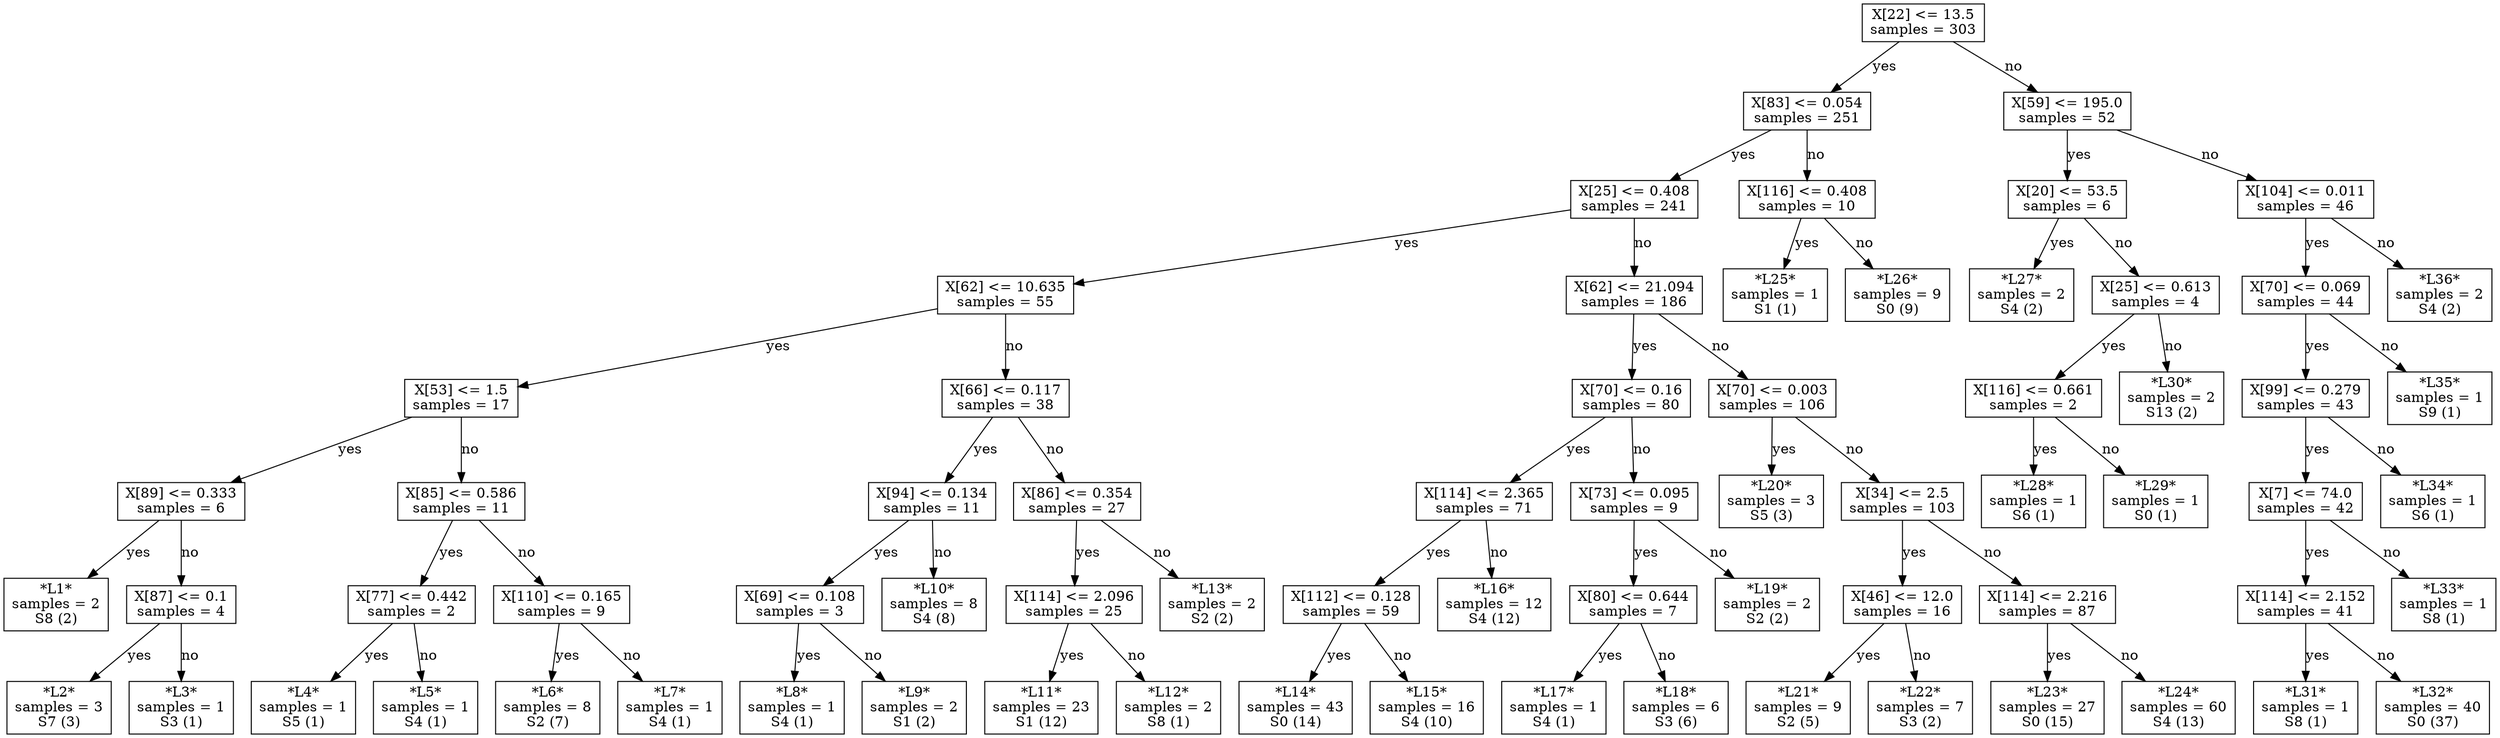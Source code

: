 digraph Tree {
node [shape=box] ;
0 [label="X[22] <= 13.5\nsamples = 303\n"] ;
1 [label="X[83] <= 0.054\nsamples = 251\n"] ;
0 -> 1 [label="yes"];
2 [label="X[25] <= 0.408\nsamples = 241\n"] ;
1 -> 2 [label="yes"];
3 [label="X[62] <= 10.635\nsamples = 55\n"] ;
2 -> 3 [label="yes"];
4 [label="X[53] <= 1.5\nsamples = 17\n"] ;
3 -> 4 [label="yes"];
5 [label="X[89] <= 0.333\nsamples = 6\n"] ;
4 -> 5 [label="yes"];
6 [label="*L1*\nsamples = 2\nS8 (2)\n"] ;
5 -> 6 [label="yes"];
7 [label="X[87] <= 0.1\nsamples = 4\n"] ;
5 -> 7 [label="no"];
8 [label="*L2*\nsamples = 3\nS7 (3)\n"] ;
7 -> 8 [label="yes"];
9 [label="*L3*\nsamples = 1\nS3 (1)\n"] ;
7 -> 9 [label="no"];
10 [label="X[85] <= 0.586\nsamples = 11\n"] ;
4 -> 10 [label="no"];
11 [label="X[77] <= 0.442\nsamples = 2\n"] ;
10 -> 11 [label="yes"];
12 [label="*L4*\nsamples = 1\nS5 (1)\n"] ;
11 -> 12 [label="yes"];
13 [label="*L5*\nsamples = 1\nS4 (1)\n"] ;
11 -> 13 [label="no"];
14 [label="X[110] <= 0.165\nsamples = 9\n"] ;
10 -> 14 [label="no"];
15 [label="*L6*\nsamples = 8\nS2 (7)\n"] ;
14 -> 15 [label="yes"];
16 [label="*L7*\nsamples = 1\nS4 (1)\n"] ;
14 -> 16 [label="no"];
17 [label="X[66] <= 0.117\nsamples = 38\n"] ;
3 -> 17 [label="no"];
18 [label="X[94] <= 0.134\nsamples = 11\n"] ;
17 -> 18 [label="yes"];
19 [label="X[69] <= 0.108\nsamples = 3\n"] ;
18 -> 19 [label="yes"];
20 [label="*L8*\nsamples = 1\nS4 (1)\n"] ;
19 -> 20 [label="yes"];
21 [label="*L9*\nsamples = 2\nS1 (2)\n"] ;
19 -> 21 [label="no"];
22 [label="*L10*\nsamples = 8\nS4 (8)\n"] ;
18 -> 22 [label="no"];
23 [label="X[86] <= 0.354\nsamples = 27\n"] ;
17 -> 23 [label="no"];
24 [label="X[114] <= 2.096\nsamples = 25\n"] ;
23 -> 24 [label="yes"];
25 [label="*L11*\nsamples = 23\nS1 (12)\n"] ;
24 -> 25 [label="yes"];
26 [label="*L12*\nsamples = 2\nS8 (1)\n"] ;
24 -> 26 [label="no"];
27 [label="*L13*\nsamples = 2\nS2 (2)\n"] ;
23 -> 27 [label="no"];
28 [label="X[62] <= 21.094\nsamples = 186\n"] ;
2 -> 28 [label="no"];
29 [label="X[70] <= 0.16\nsamples = 80\n"] ;
28 -> 29 [label="yes"];
30 [label="X[114] <= 2.365\nsamples = 71\n"] ;
29 -> 30 [label="yes"];
31 [label="X[112] <= 0.128\nsamples = 59\n"] ;
30 -> 31 [label="yes"];
32 [label="*L14*\nsamples = 43\nS0 (14)\n"] ;
31 -> 32 [label="yes"];
33 [label="*L15*\nsamples = 16\nS4 (10)\n"] ;
31 -> 33 [label="no"];
34 [label="*L16*\nsamples = 12\nS4 (12)\n"] ;
30 -> 34 [label="no"];
35 [label="X[73] <= 0.095\nsamples = 9\n"] ;
29 -> 35 [label="no"];
36 [label="X[80] <= 0.644\nsamples = 7\n"] ;
35 -> 36 [label="yes"];
37 [label="*L17*\nsamples = 1\nS4 (1)\n"] ;
36 -> 37 [label="yes"];
38 [label="*L18*\nsamples = 6\nS3 (6)\n"] ;
36 -> 38 [label="no"];
39 [label="*L19*\nsamples = 2\nS2 (2)\n"] ;
35 -> 39 [label="no"];
40 [label="X[70] <= 0.003\nsamples = 106\n"] ;
28 -> 40 [label="no"];
41 [label="*L20*\nsamples = 3\nS5 (3)\n"] ;
40 -> 41 [label="yes"];
42 [label="X[34] <= 2.5\nsamples = 103\n"] ;
40 -> 42 [label="no"];
43 [label="X[46] <= 12.0\nsamples = 16\n"] ;
42 -> 43 [label="yes"];
44 [label="*L21*\nsamples = 9\nS2 (5)\n"] ;
43 -> 44 [label="yes"];
45 [label="*L22*\nsamples = 7\nS3 (2)\n"] ;
43 -> 45 [label="no"];
46 [label="X[114] <= 2.216\nsamples = 87\n"] ;
42 -> 46 [label="no"];
47 [label="*L23*\nsamples = 27\nS0 (15)\n"] ;
46 -> 47 [label="yes"];
48 [label="*L24*\nsamples = 60\nS4 (13)\n"] ;
46 -> 48 [label="no"];
49 [label="X[116] <= 0.408\nsamples = 10\n"] ;
1 -> 49 [label="no"];
50 [label="*L25*\nsamples = 1\nS1 (1)\n"] ;
49 -> 50 [label="yes"];
51 [label="*L26*\nsamples = 9\nS0 (9)\n"] ;
49 -> 51 [label="no"];
52 [label="X[59] <= 195.0\nsamples = 52\n"] ;
0 -> 52 [label="no"];
53 [label="X[20] <= 53.5\nsamples = 6\n"] ;
52 -> 53 [label="yes"];
54 [label="*L27*\nsamples = 2\nS4 (2)\n"] ;
53 -> 54 [label="yes"];
55 [label="X[25] <= 0.613\nsamples = 4\n"] ;
53 -> 55 [label="no"];
56 [label="X[116] <= 0.661\nsamples = 2\n"] ;
55 -> 56 [label="yes"];
57 [label="*L28*\nsamples = 1\nS6 (1)\n"] ;
56 -> 57 [label="yes"];
58 [label="*L29*\nsamples = 1\nS0 (1)\n"] ;
56 -> 58 [label="no"];
59 [label="*L30*\nsamples = 2\nS13 (2)\n"] ;
55 -> 59 [label="no"];
60 [label="X[104] <= 0.011\nsamples = 46\n"] ;
52 -> 60 [label="no"];
61 [label="X[70] <= 0.069\nsamples = 44\n"] ;
60 -> 61 [label="yes"];
62 [label="X[99] <= 0.279\nsamples = 43\n"] ;
61 -> 62 [label="yes"];
63 [label="X[7] <= 74.0\nsamples = 42\n"] ;
62 -> 63 [label="yes"];
64 [label="X[114] <= 2.152\nsamples = 41\n"] ;
63 -> 64 [label="yes"];
65 [label="*L31*\nsamples = 1\nS8 (1)\n"] ;
64 -> 65 [label="yes"];
66 [label="*L32*\nsamples = 40\nS0 (37)\n"] ;
64 -> 66 [label="no"];
67 [label="*L33*\nsamples = 1\nS8 (1)\n"] ;
63 -> 67 [label="no"];
68 [label="*L34*\nsamples = 1\nS6 (1)\n"] ;
62 -> 68 [label="no"];
69 [label="*L35*\nsamples = 1\nS9 (1)\n"] ;
61 -> 69 [label="no"];
70 [label="*L36*\nsamples = 2\nS4 (2)\n"] ;
60 -> 70 [label="no"];
}
